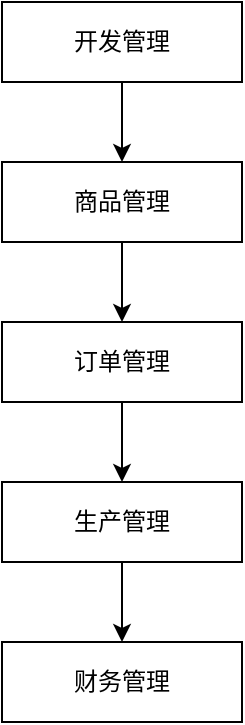 <mxfile version="22.0.4" type="github">
  <diagram name="第 1 页" id="ED8TEq6eYuXDCkUivDRT">
    <mxGraphModel dx="794" dy="471" grid="1" gridSize="10" guides="1" tooltips="1" connect="1" arrows="1" fold="1" page="1" pageScale="1" pageWidth="827" pageHeight="1169" math="0" shadow="0">
      <root>
        <mxCell id="0" />
        <mxCell id="1" parent="0" />
        <mxCell id="ilTk1SY8YuXYBBvUmeQR-6" style="edgeStyle=orthogonalEdgeStyle;rounded=0;orthogonalLoop=1;jettySize=auto;html=1;exitX=0.5;exitY=1;exitDx=0;exitDy=0;entryX=0.5;entryY=0;entryDx=0;entryDy=0;" edge="1" parent="1" source="ilTk1SY8YuXYBBvUmeQR-1" target="ilTk1SY8YuXYBBvUmeQR-2">
          <mxGeometry relative="1" as="geometry" />
        </mxCell>
        <mxCell id="ilTk1SY8YuXYBBvUmeQR-1" value="开发管理" style="rounded=0;whiteSpace=wrap;html=1;" vertex="1" parent="1">
          <mxGeometry x="120" y="40" width="120" height="40" as="geometry" />
        </mxCell>
        <mxCell id="ilTk1SY8YuXYBBvUmeQR-7" style="edgeStyle=orthogonalEdgeStyle;rounded=0;orthogonalLoop=1;jettySize=auto;html=1;exitX=0.5;exitY=1;exitDx=0;exitDy=0;entryX=0.5;entryY=0;entryDx=0;entryDy=0;" edge="1" parent="1" source="ilTk1SY8YuXYBBvUmeQR-2" target="ilTk1SY8YuXYBBvUmeQR-3">
          <mxGeometry relative="1" as="geometry" />
        </mxCell>
        <mxCell id="ilTk1SY8YuXYBBvUmeQR-2" value="商品管理" style="rounded=0;whiteSpace=wrap;html=1;" vertex="1" parent="1">
          <mxGeometry x="120" y="120" width="120" height="40" as="geometry" />
        </mxCell>
        <mxCell id="ilTk1SY8YuXYBBvUmeQR-8" style="edgeStyle=orthogonalEdgeStyle;rounded=0;orthogonalLoop=1;jettySize=auto;html=1;exitX=0.5;exitY=1;exitDx=0;exitDy=0;entryX=0.5;entryY=0;entryDx=0;entryDy=0;" edge="1" parent="1" source="ilTk1SY8YuXYBBvUmeQR-3" target="ilTk1SY8YuXYBBvUmeQR-4">
          <mxGeometry relative="1" as="geometry" />
        </mxCell>
        <mxCell id="ilTk1SY8YuXYBBvUmeQR-3" value="订单管理" style="rounded=0;whiteSpace=wrap;html=1;" vertex="1" parent="1">
          <mxGeometry x="120" y="200" width="120" height="40" as="geometry" />
        </mxCell>
        <mxCell id="ilTk1SY8YuXYBBvUmeQR-9" style="edgeStyle=orthogonalEdgeStyle;rounded=0;orthogonalLoop=1;jettySize=auto;html=1;exitX=0.5;exitY=1;exitDx=0;exitDy=0;entryX=0.5;entryY=0;entryDx=0;entryDy=0;" edge="1" parent="1" source="ilTk1SY8YuXYBBvUmeQR-4" target="ilTk1SY8YuXYBBvUmeQR-5">
          <mxGeometry relative="1" as="geometry" />
        </mxCell>
        <mxCell id="ilTk1SY8YuXYBBvUmeQR-4" value="生产管理" style="rounded=0;whiteSpace=wrap;html=1;" vertex="1" parent="1">
          <mxGeometry x="120" y="280" width="120" height="40" as="geometry" />
        </mxCell>
        <mxCell id="ilTk1SY8YuXYBBvUmeQR-5" value="财务管理" style="rounded=0;whiteSpace=wrap;html=1;" vertex="1" parent="1">
          <mxGeometry x="120" y="360" width="120" height="40" as="geometry" />
        </mxCell>
      </root>
    </mxGraphModel>
  </diagram>
</mxfile>
